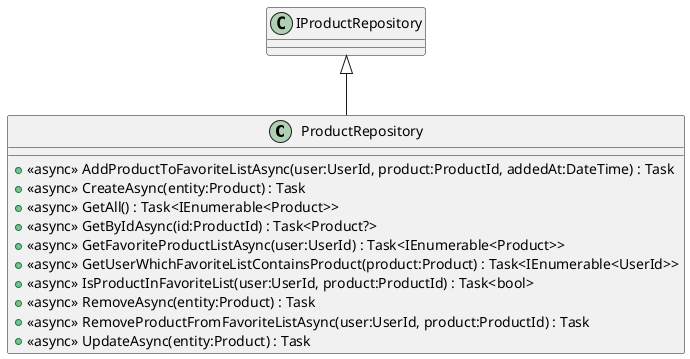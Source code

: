 @startuml
class ProductRepository {
    + <<async>> AddProductToFavoriteListAsync(user:UserId, product:ProductId, addedAt:DateTime) : Task
    + <<async>> CreateAsync(entity:Product) : Task
    + <<async>> GetAll() : Task<IEnumerable<Product>>
    + <<async>> GetByIdAsync(id:ProductId) : Task<Product?>
    + <<async>> GetFavoriteProductListAsync(user:UserId) : Task<IEnumerable<Product>>
    + <<async>> GetUserWhichFavoriteListContainsProduct(product:Product) : Task<IEnumerable<UserId>>
    + <<async>> IsProductInFavoriteList(user:UserId, product:ProductId) : Task<bool>
    + <<async>> RemoveAsync(entity:Product) : Task
    + <<async>> RemoveProductFromFavoriteListAsync(user:UserId, product:ProductId) : Task
    + <<async>> UpdateAsync(entity:Product) : Task
}
IProductRepository <|-- ProductRepository
@enduml
